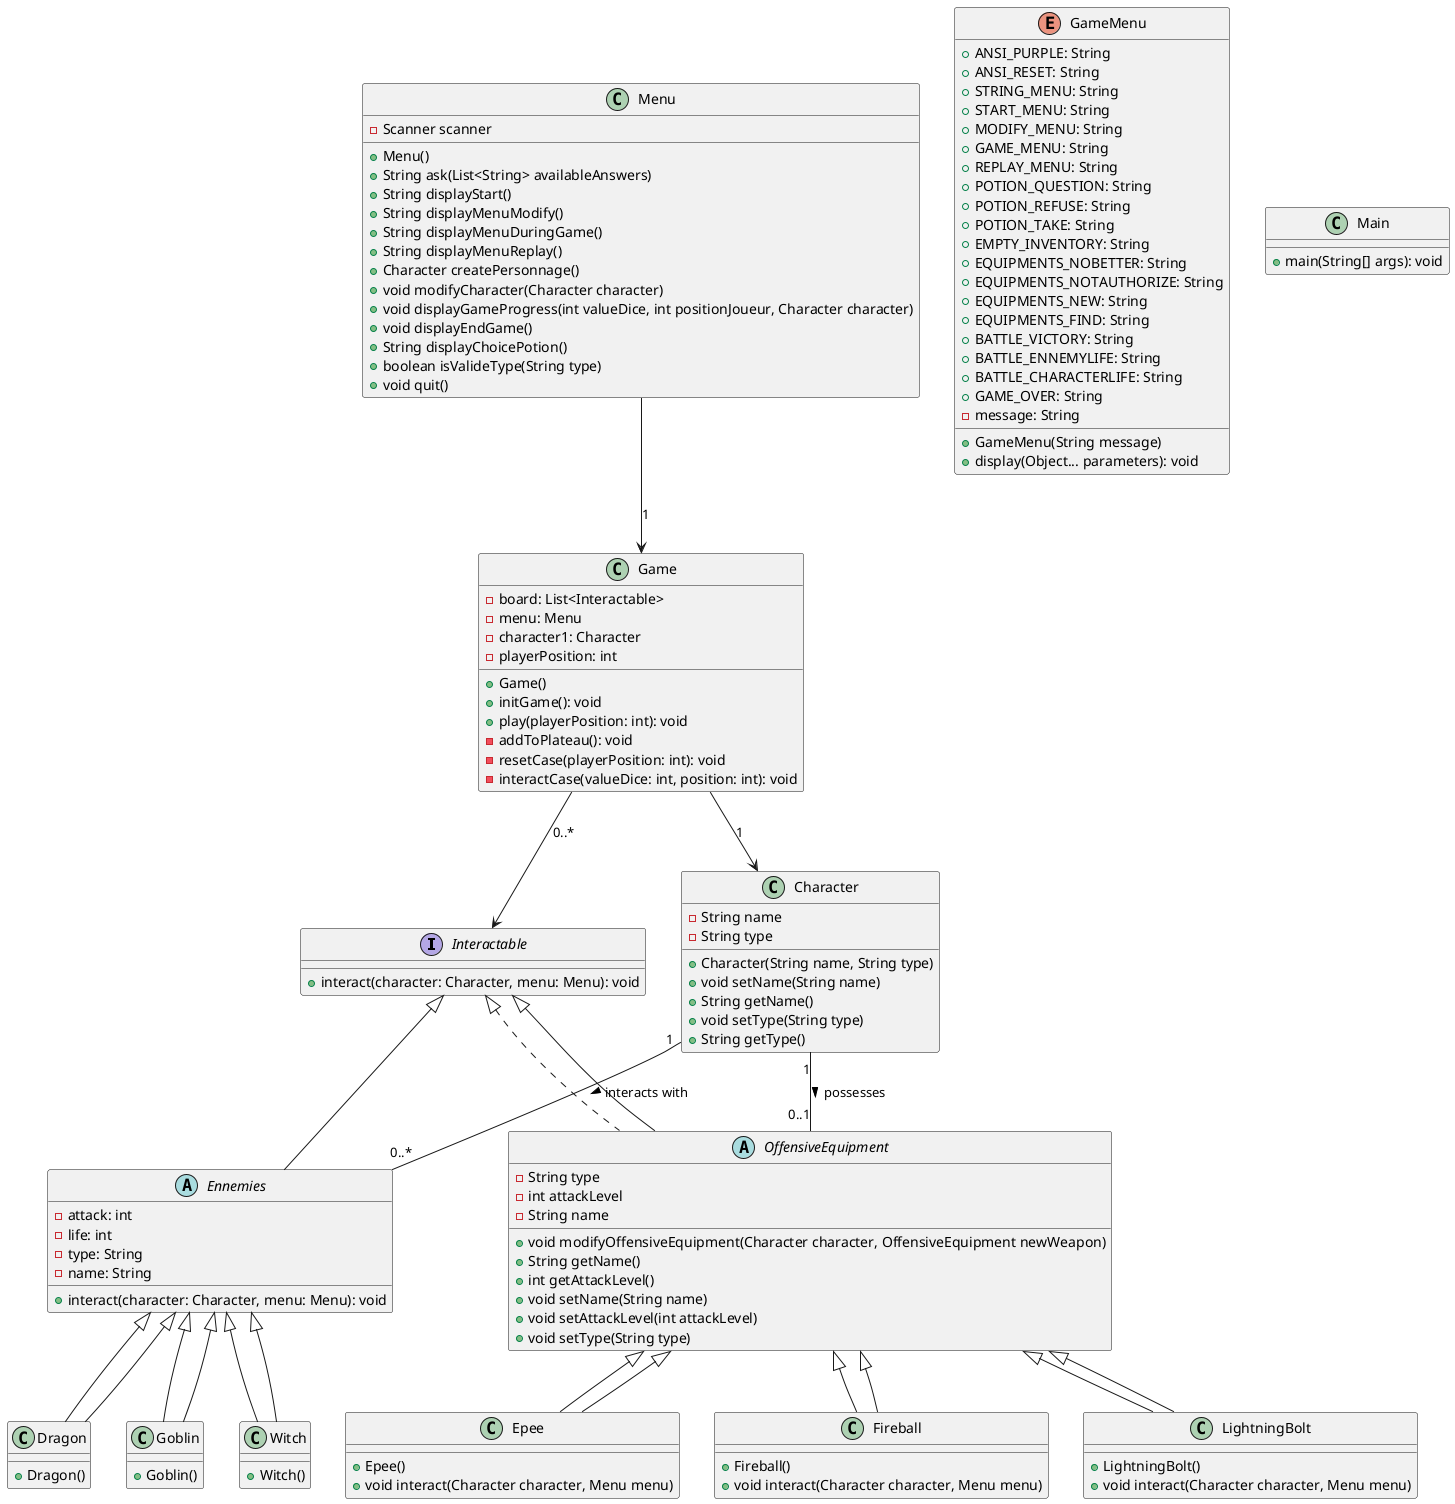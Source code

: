 @startuml

interface Interactable {
    + interact(character: Character, menu: Menu): void
}

 class Character {
        - String name
        - String type
        + Character(String name, String type)
        + void setName(String name)
        + String getName()
        + void setType(String type)
        + String getType()
    }


abstract class Ennemies {
    - attack: int
    - life: int
    - type: String
    - name: String
    + interact(character: Character, menu: Menu): void
}

class Dragon extends Ennemies {
    + Dragon()
}

class Goblin extends Ennemies {
    + Goblin()
}

class Witch extends Ennemies {
    + Witch()
}

class Menu {
    - Scanner scanner
    + Menu()
    + String ask(List<String> availableAnswers)
    + String displayStart()
    + String displayMenuModify()
    + String displayMenuDuringGame()
    + String displayMenuReplay()
    + Character createPersonnage()
    + void modifyCharacter(Character character)
    + void displayGameProgress(int valueDice, int positionJoueur, Character character)
    + void displayEndGame()
    + String displayChoicePotion()
    + boolean isValideType(String type)
    + void quit()
}

class Game {
    - board: List<Interactable>
    - menu: Menu
    - character1: Character
    - playerPosition: int
    + Game()
    + initGame(): void
    + play(playerPosition: int): void
    - addToPlateau(): void
    - resetCase(playerPosition: int): void
    - interactCase(valueDice: int, position: int): void
}

enum GameMenu {
    + ANSI_PURPLE: String
    + ANSI_RESET: String
    + STRING_MENU: String
    + START_MENU: String
    + MODIFY_MENU: String
    + GAME_MENU: String
    + REPLAY_MENU: String
    + POTION_QUESTION: String
    + POTION_REFUSE: String
    + POTION_TAKE: String
    + EMPTY_INVENTORY: String
    + EQUIPMENTS_NOBETTER: String
    + EQUIPMENTS_NOTAUTHORIZE: String
    + EQUIPMENTS_NEW: String
    + EQUIPMENTS_FIND: String
    + BATTLE_VICTORY: String
    + BATTLE_ENNEMYLIFE: String
    + BATTLE_CHARACTERLIFE: String
    + GAME_OVER: String
    - message: String
    + GameMenu(String message)
    + display(Object... parameters): void
}

class Main {
    + main(String[] args): void
}

abstract class OffensiveEquipment implements Interactable {
    - String type
    - int attackLevel
    - String name
    + void modifyOffensiveEquipment(Character character, OffensiveEquipment newWeapon)
    + String getName()
    + int getAttackLevel()
    + void setName(String name)
    + void setAttackLevel(int attackLevel)
    + void setType(String type)
}

class Epee extends OffensiveEquipment {
    + Epee()
    + void interact(Character character, Menu menu)
}

class Fireball extends OffensiveEquipment {
    + Fireball()
    + void interact(Character character, Menu menu)
}

class LightningBolt extends OffensiveEquipment {
    + LightningBolt()
    + void interact(Character character, Menu menu)
}

Menu --> Game : 1
Game --> Character : 1
Game --> Interactable : 0..*
Interactable <|-- Ennemies
Interactable <|-- OffensiveEquipment
Ennemies <|-- Dragon
Ennemies <|-- Goblin
Ennemies <|-- Witch
OffensiveEquipment <|-- Epee
OffensiveEquipment <|-- Fireball
OffensiveEquipment <|-- LightningBolt

Character "1" -- "0..1" OffensiveEquipment : possesses >
Character "1" -- "0..*" Ennemies : interacts with >


@enduml
